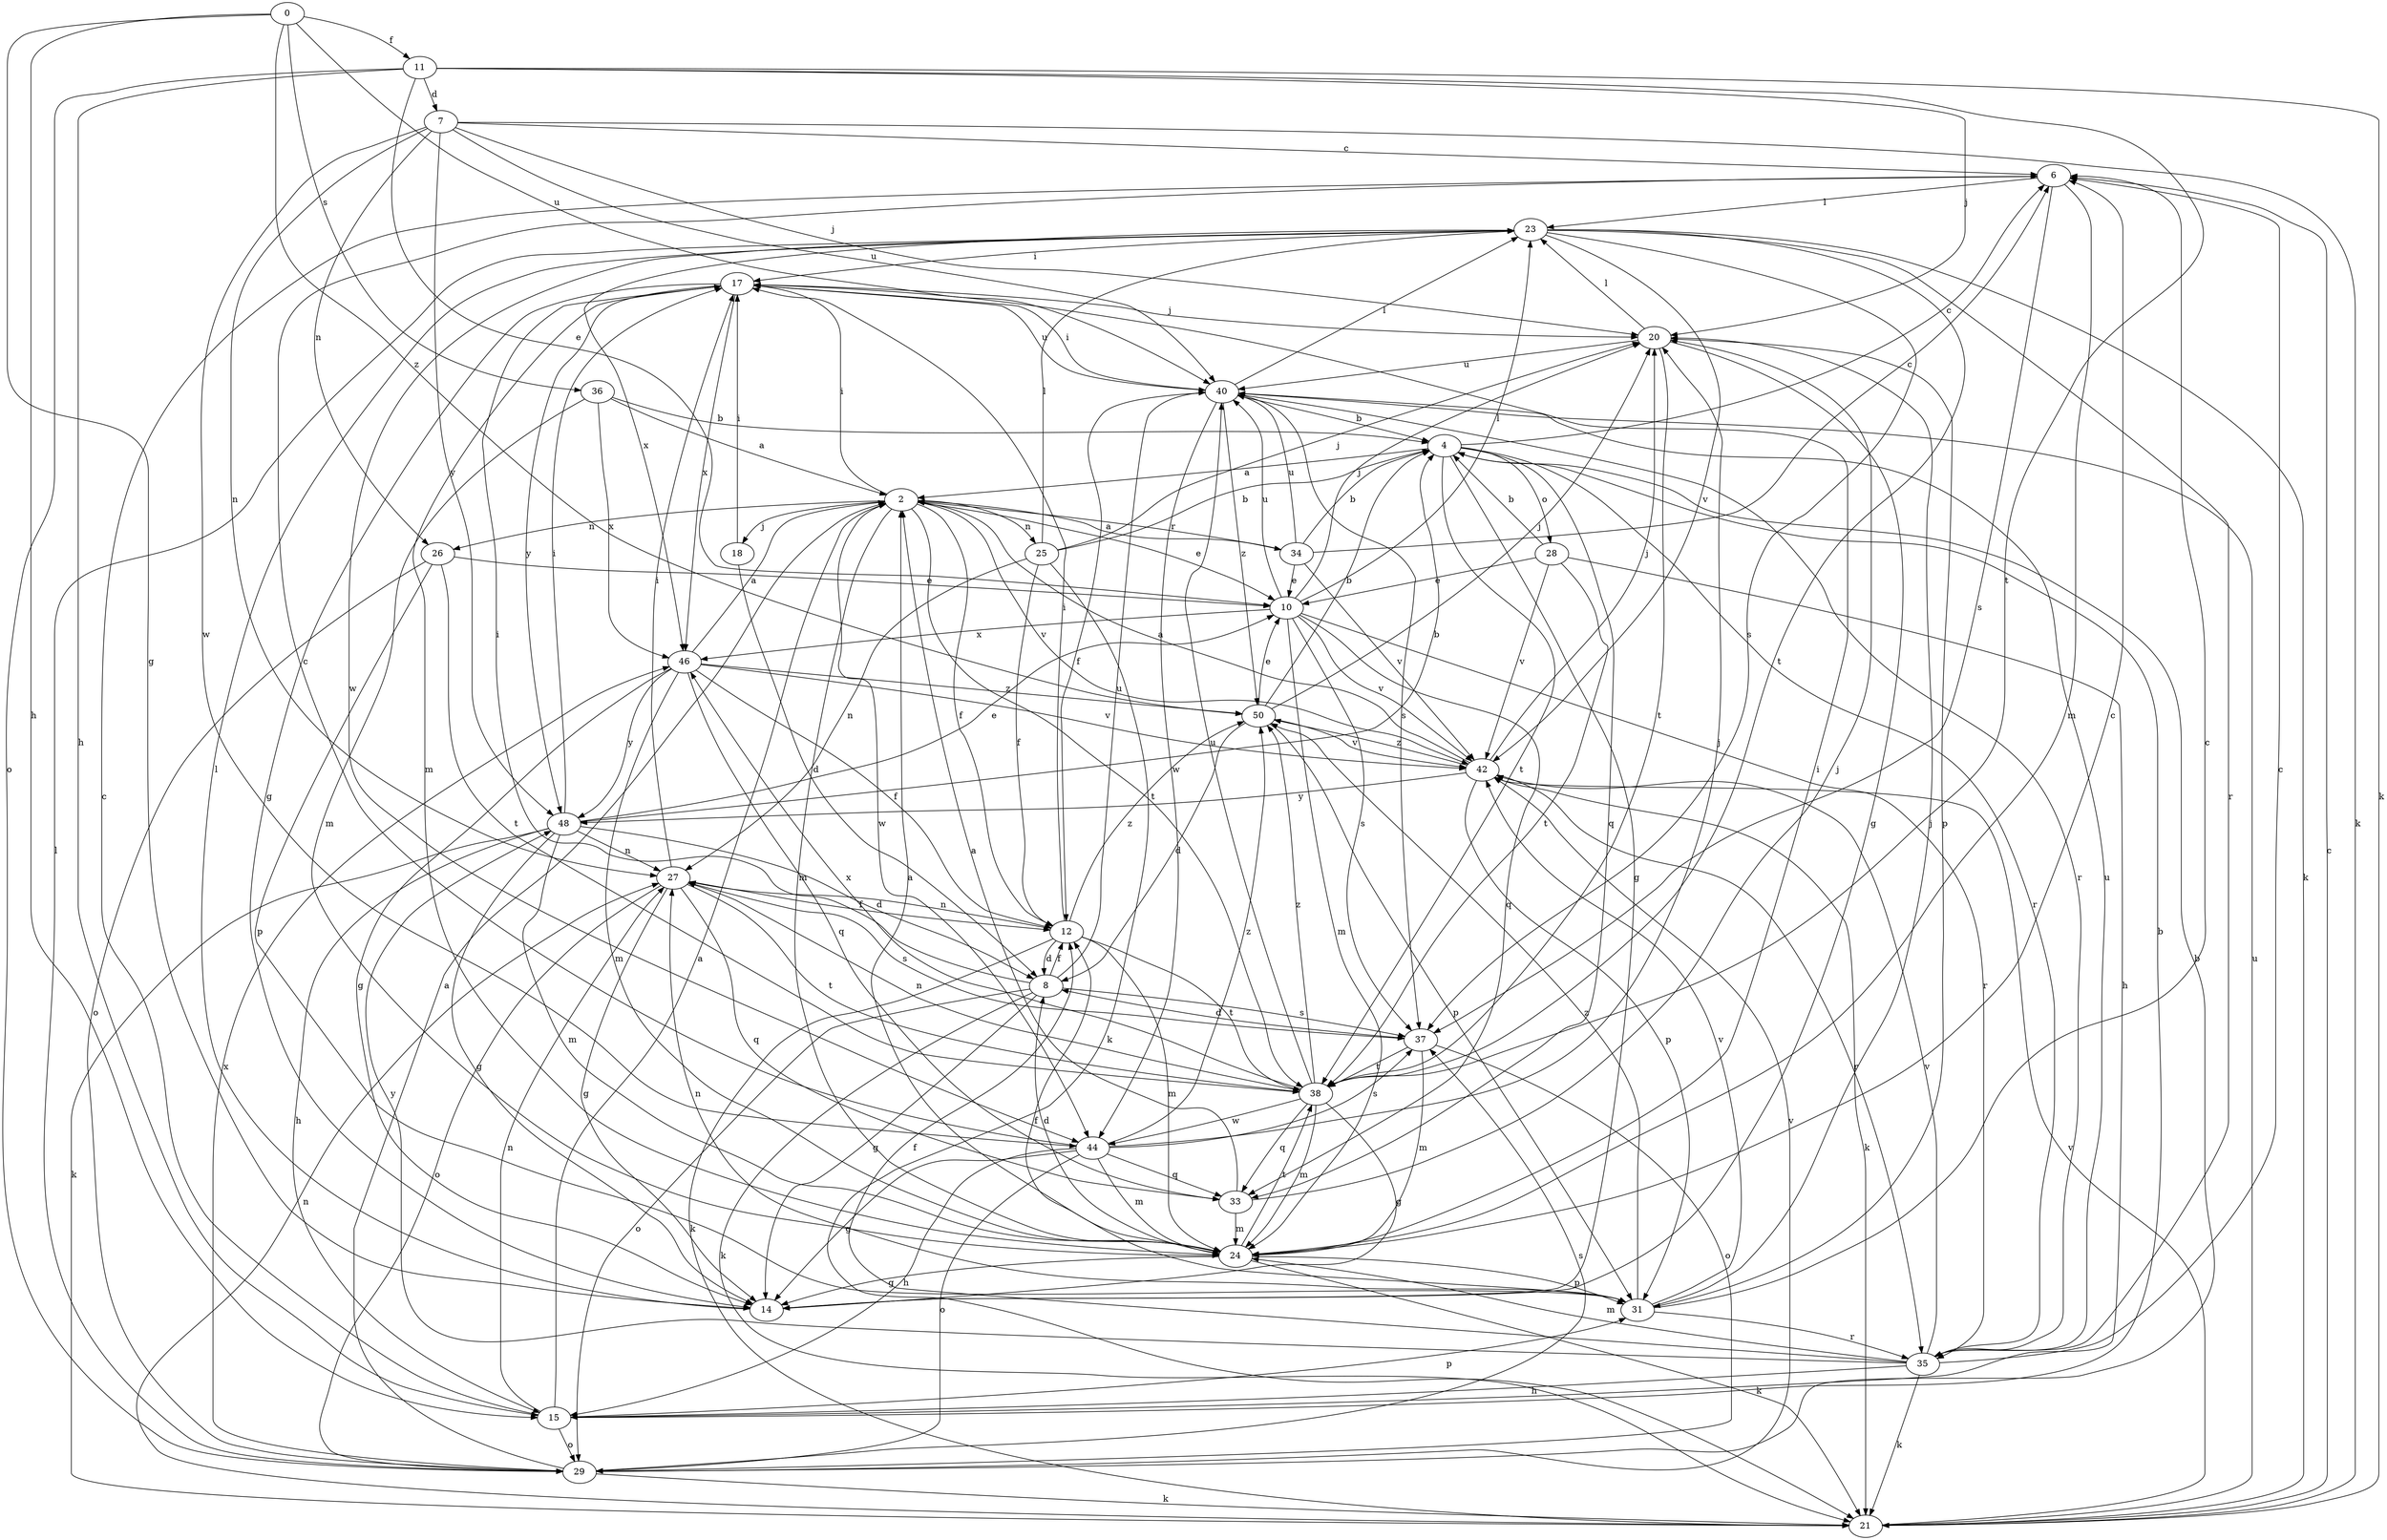 strict digraph  {
0;
2;
4;
6;
7;
8;
10;
11;
12;
14;
15;
17;
18;
20;
21;
23;
24;
25;
26;
27;
28;
29;
31;
33;
34;
35;
36;
37;
38;
40;
42;
44;
46;
48;
50;
0 -> 11  [label=f];
0 -> 14  [label=g];
0 -> 15  [label=h];
0 -> 36  [label=s];
0 -> 40  [label=u];
0 -> 50  [label=z];
2 -> 10  [label=e];
2 -> 12  [label=f];
2 -> 17  [label=i];
2 -> 18  [label=j];
2 -> 24  [label=m];
2 -> 25  [label=n];
2 -> 26  [label=n];
2 -> 34  [label=r];
2 -> 38  [label=t];
2 -> 42  [label=v];
2 -> 44  [label=w];
4 -> 2  [label=a];
4 -> 6  [label=c];
4 -> 14  [label=g];
4 -> 28  [label=o];
4 -> 33  [label=q];
4 -> 35  [label=r];
4 -> 38  [label=t];
6 -> 23  [label=l];
6 -> 24  [label=m];
6 -> 37  [label=s];
7 -> 6  [label=c];
7 -> 20  [label=j];
7 -> 21  [label=k];
7 -> 26  [label=n];
7 -> 27  [label=n];
7 -> 40  [label=u];
7 -> 44  [label=w];
7 -> 48  [label=y];
8 -> 12  [label=f];
8 -> 14  [label=g];
8 -> 17  [label=i];
8 -> 21  [label=k];
8 -> 29  [label=o];
8 -> 37  [label=s];
8 -> 40  [label=u];
10 -> 20  [label=j];
10 -> 23  [label=l];
10 -> 24  [label=m];
10 -> 33  [label=q];
10 -> 35  [label=r];
10 -> 37  [label=s];
10 -> 40  [label=u];
10 -> 42  [label=v];
10 -> 46  [label=x];
11 -> 7  [label=d];
11 -> 10  [label=e];
11 -> 15  [label=h];
11 -> 20  [label=j];
11 -> 21  [label=k];
11 -> 29  [label=o];
11 -> 38  [label=t];
12 -> 8  [label=d];
12 -> 17  [label=i];
12 -> 21  [label=k];
12 -> 24  [label=m];
12 -> 27  [label=n];
12 -> 38  [label=t];
12 -> 50  [label=z];
14 -> 23  [label=l];
15 -> 2  [label=a];
15 -> 4  [label=b];
15 -> 6  [label=c];
15 -> 27  [label=n];
15 -> 29  [label=o];
15 -> 31  [label=p];
17 -> 14  [label=g];
17 -> 20  [label=j];
17 -> 24  [label=m];
17 -> 40  [label=u];
17 -> 46  [label=x];
17 -> 48  [label=y];
18 -> 8  [label=d];
18 -> 17  [label=i];
20 -> 14  [label=g];
20 -> 23  [label=l];
20 -> 31  [label=p];
20 -> 38  [label=t];
20 -> 40  [label=u];
21 -> 6  [label=c];
21 -> 27  [label=n];
21 -> 40  [label=u];
21 -> 42  [label=v];
23 -> 17  [label=i];
23 -> 21  [label=k];
23 -> 35  [label=r];
23 -> 37  [label=s];
23 -> 38  [label=t];
23 -> 42  [label=v];
23 -> 44  [label=w];
23 -> 46  [label=x];
24 -> 2  [label=a];
24 -> 6  [label=c];
24 -> 8  [label=d];
24 -> 14  [label=g];
24 -> 17  [label=i];
24 -> 21  [label=k];
24 -> 31  [label=p];
24 -> 38  [label=t];
25 -> 4  [label=b];
25 -> 12  [label=f];
25 -> 20  [label=j];
25 -> 21  [label=k];
25 -> 23  [label=l];
25 -> 27  [label=n];
26 -> 10  [label=e];
26 -> 29  [label=o];
26 -> 31  [label=p];
26 -> 38  [label=t];
27 -> 12  [label=f];
27 -> 14  [label=g];
27 -> 17  [label=i];
27 -> 29  [label=o];
27 -> 33  [label=q];
27 -> 37  [label=s];
27 -> 38  [label=t];
28 -> 4  [label=b];
28 -> 10  [label=e];
28 -> 15  [label=h];
28 -> 38  [label=t];
28 -> 42  [label=v];
29 -> 2  [label=a];
29 -> 4  [label=b];
29 -> 21  [label=k];
29 -> 23  [label=l];
29 -> 37  [label=s];
29 -> 42  [label=v];
29 -> 46  [label=x];
31 -> 6  [label=c];
31 -> 12  [label=f];
31 -> 20  [label=j];
31 -> 27  [label=n];
31 -> 35  [label=r];
31 -> 42  [label=v];
31 -> 50  [label=z];
33 -> 2  [label=a];
33 -> 20  [label=j];
33 -> 24  [label=m];
34 -> 2  [label=a];
34 -> 4  [label=b];
34 -> 6  [label=c];
34 -> 10  [label=e];
34 -> 40  [label=u];
34 -> 42  [label=v];
35 -> 6  [label=c];
35 -> 12  [label=f];
35 -> 15  [label=h];
35 -> 21  [label=k];
35 -> 24  [label=m];
35 -> 40  [label=u];
35 -> 42  [label=v];
35 -> 48  [label=y];
36 -> 2  [label=a];
36 -> 4  [label=b];
36 -> 24  [label=m];
36 -> 46  [label=x];
37 -> 8  [label=d];
37 -> 24  [label=m];
37 -> 29  [label=o];
37 -> 38  [label=t];
38 -> 14  [label=g];
38 -> 24  [label=m];
38 -> 27  [label=n];
38 -> 33  [label=q];
38 -> 40  [label=u];
38 -> 44  [label=w];
38 -> 46  [label=x];
38 -> 50  [label=z];
40 -> 4  [label=b];
40 -> 12  [label=f];
40 -> 17  [label=i];
40 -> 23  [label=l];
40 -> 35  [label=r];
40 -> 37  [label=s];
40 -> 44  [label=w];
40 -> 50  [label=z];
42 -> 2  [label=a];
42 -> 20  [label=j];
42 -> 21  [label=k];
42 -> 31  [label=p];
42 -> 35  [label=r];
42 -> 48  [label=y];
42 -> 50  [label=z];
44 -> 6  [label=c];
44 -> 14  [label=g];
44 -> 15  [label=h];
44 -> 20  [label=j];
44 -> 24  [label=m];
44 -> 29  [label=o];
44 -> 33  [label=q];
44 -> 37  [label=s];
44 -> 50  [label=z];
46 -> 2  [label=a];
46 -> 12  [label=f];
46 -> 14  [label=g];
46 -> 24  [label=m];
46 -> 33  [label=q];
46 -> 42  [label=v];
46 -> 48  [label=y];
46 -> 50  [label=z];
48 -> 4  [label=b];
48 -> 8  [label=d];
48 -> 10  [label=e];
48 -> 14  [label=g];
48 -> 15  [label=h];
48 -> 17  [label=i];
48 -> 21  [label=k];
48 -> 24  [label=m];
48 -> 27  [label=n];
50 -> 4  [label=b];
50 -> 8  [label=d];
50 -> 10  [label=e];
50 -> 20  [label=j];
50 -> 31  [label=p];
50 -> 42  [label=v];
}
